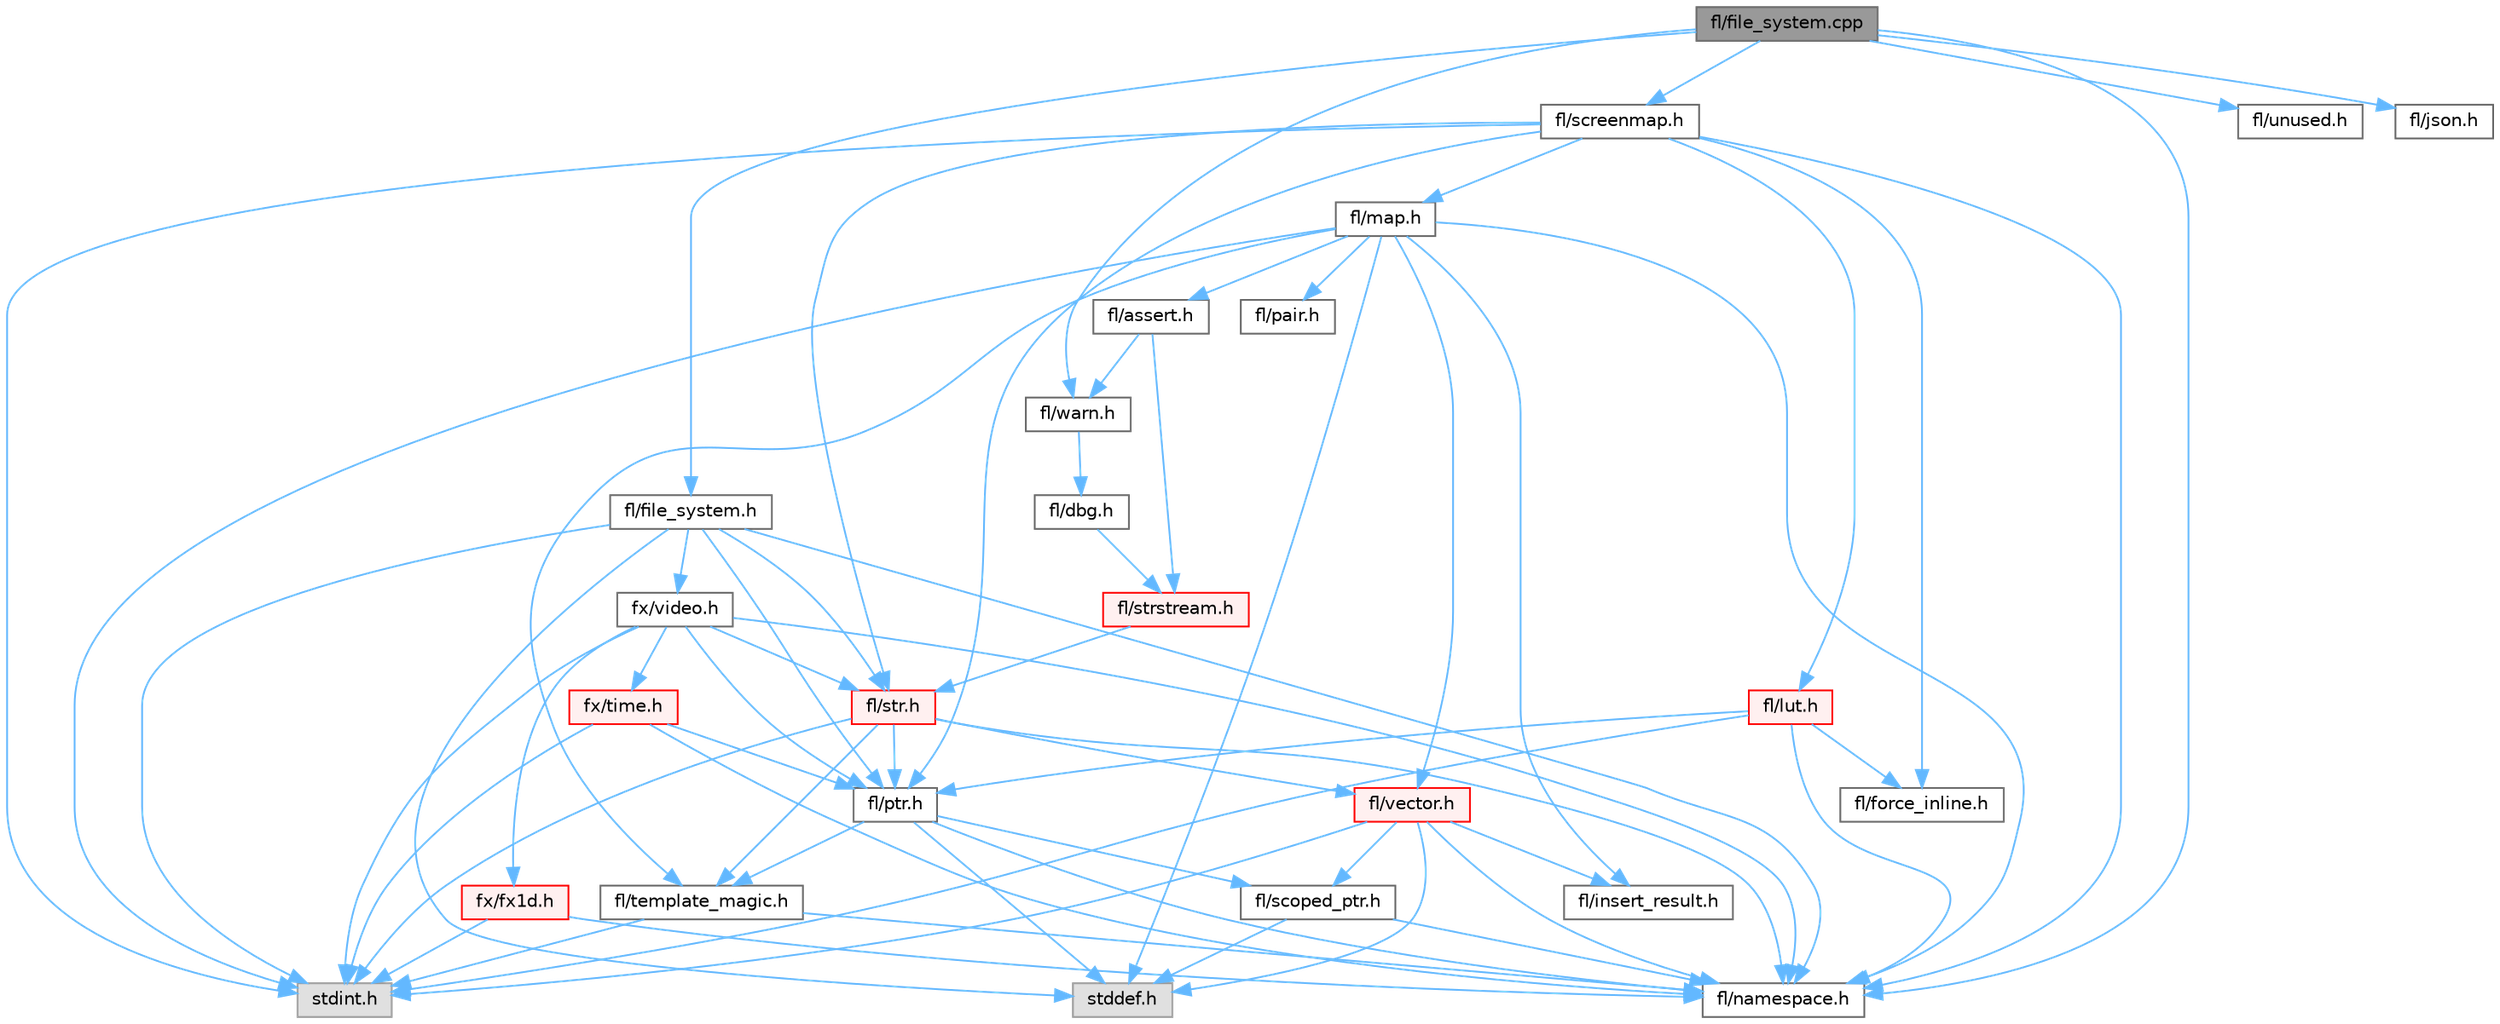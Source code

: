 digraph "fl/file_system.cpp"
{
 // INTERACTIVE_SVG=YES
 // LATEX_PDF_SIZE
  bgcolor="transparent";
  edge [fontname=Helvetica,fontsize=10,labelfontname=Helvetica,labelfontsize=10];
  node [fontname=Helvetica,fontsize=10,shape=box,height=0.2,width=0.4];
  Node1 [id="Node000001",label="fl/file_system.cpp",height=0.2,width=0.4,color="gray40", fillcolor="grey60", style="filled", fontcolor="black",tooltip=" "];
  Node1 -> Node2 [id="edge1_Node000001_Node000002",color="steelblue1",style="solid",tooltip=" "];
  Node2 [id="Node000002",label="fl/file_system.h",height=0.2,width=0.4,color="grey40", fillcolor="white", style="filled",URL="$d9/d28/fl_2file__system_8h.html",tooltip=" "];
  Node2 -> Node3 [id="edge2_Node000002_Node000003",color="steelblue1",style="solid",tooltip=" "];
  Node3 [id="Node000003",label="stdint.h",height=0.2,width=0.4,color="grey60", fillcolor="#E0E0E0", style="filled",tooltip=" "];
  Node2 -> Node4 [id="edge3_Node000002_Node000004",color="steelblue1",style="solid",tooltip=" "];
  Node4 [id="Node000004",label="stddef.h",height=0.2,width=0.4,color="grey60", fillcolor="#E0E0E0", style="filled",tooltip=" "];
  Node2 -> Node5 [id="edge4_Node000002_Node000005",color="steelblue1",style="solid",tooltip=" "];
  Node5 [id="Node000005",label="fl/namespace.h",height=0.2,width=0.4,color="grey40", fillcolor="white", style="filled",URL="$df/d2a/namespace_8h.html",tooltip="Implements the FastLED namespace macros."];
  Node2 -> Node6 [id="edge5_Node000002_Node000006",color="steelblue1",style="solid",tooltip=" "];
  Node6 [id="Node000006",label="fl/ptr.h",height=0.2,width=0.4,color="grey40", fillcolor="white", style="filled",URL="$d7/df1/fl_2ptr_8h.html",tooltip=" "];
  Node6 -> Node4 [id="edge6_Node000006_Node000004",color="steelblue1",style="solid",tooltip=" "];
  Node6 -> Node5 [id="edge7_Node000006_Node000005",color="steelblue1",style="solid",tooltip=" "];
  Node6 -> Node7 [id="edge8_Node000006_Node000007",color="steelblue1",style="solid",tooltip=" "];
  Node7 [id="Node000007",label="fl/scoped_ptr.h",height=0.2,width=0.4,color="grey40", fillcolor="white", style="filled",URL="$df/d28/fl_2scoped__ptr_8h.html",tooltip=" "];
  Node7 -> Node4 [id="edge9_Node000007_Node000004",color="steelblue1",style="solid",tooltip=" "];
  Node7 -> Node5 [id="edge10_Node000007_Node000005",color="steelblue1",style="solid",tooltip=" "];
  Node6 -> Node8 [id="edge11_Node000006_Node000008",color="steelblue1",style="solid",tooltip=" "];
  Node8 [id="Node000008",label="fl/template_magic.h",height=0.2,width=0.4,color="grey40", fillcolor="white", style="filled",URL="$d8/d0c/template__magic_8h.html",tooltip=" "];
  Node8 -> Node3 [id="edge12_Node000008_Node000003",color="steelblue1",style="solid",tooltip=" "];
  Node8 -> Node5 [id="edge13_Node000008_Node000005",color="steelblue1",style="solid",tooltip=" "];
  Node2 -> Node9 [id="edge14_Node000002_Node000009",color="steelblue1",style="solid",tooltip=" "];
  Node9 [id="Node000009",label="fx/video.h",height=0.2,width=0.4,color="grey40", fillcolor="white", style="filled",URL="$dd/d78/video_8h.html",tooltip=" "];
  Node9 -> Node3 [id="edge15_Node000009_Node000003",color="steelblue1",style="solid",tooltip=" "];
  Node9 -> Node5 [id="edge16_Node000009_Node000005",color="steelblue1",style="solid",tooltip=" "];
  Node9 -> Node6 [id="edge17_Node000009_Node000006",color="steelblue1",style="solid",tooltip=" "];
  Node9 -> Node10 [id="edge18_Node000009_Node000010",color="steelblue1",style="solid",tooltip=" "];
  Node10 [id="Node000010",label="fx/fx1d.h",height=0.2,width=0.4,color="red", fillcolor="#FFF0F0", style="filled",URL="$da/d81/fx1d_8h.html",tooltip=" "];
  Node10 -> Node3 [id="edge19_Node000010_Node000003",color="steelblue1",style="solid",tooltip=" "];
  Node10 -> Node5 [id="edge20_Node000010_Node000005",color="steelblue1",style="solid",tooltip=" "];
  Node9 -> Node29 [id="edge21_Node000009_Node000029",color="steelblue1",style="solid",tooltip=" "];
  Node29 [id="Node000029",label="fx/time.h",height=0.2,width=0.4,color="red", fillcolor="#FFF0F0", style="filled",URL="$de/df7/time_8h.html",tooltip=" "];
  Node29 -> Node3 [id="edge22_Node000029_Node000003",color="steelblue1",style="solid",tooltip=" "];
  Node29 -> Node6 [id="edge23_Node000029_Node000006",color="steelblue1",style="solid",tooltip=" "];
  Node29 -> Node5 [id="edge24_Node000029_Node000005",color="steelblue1",style="solid",tooltip=" "];
  Node9 -> Node23 [id="edge25_Node000009_Node000023",color="steelblue1",style="solid",tooltip=" "];
  Node23 [id="Node000023",label="fl/str.h",height=0.2,width=0.4,color="red", fillcolor="#FFF0F0", style="filled",URL="$dc/d0e/fl_2str_8h.html",tooltip=" "];
  Node23 -> Node3 [id="edge26_Node000023_Node000003",color="steelblue1",style="solid",tooltip=" "];
  Node23 -> Node6 [id="edge27_Node000023_Node000006",color="steelblue1",style="solid",tooltip=" "];
  Node23 -> Node8 [id="edge28_Node000023_Node000008",color="steelblue1",style="solid",tooltip=" "];
  Node23 -> Node24 [id="edge29_Node000023_Node000024",color="steelblue1",style="solid",tooltip=" "];
  Node24 [id="Node000024",label="fl/vector.h",height=0.2,width=0.4,color="red", fillcolor="#FFF0F0", style="filled",URL="$d6/d68/vector_8h.html",tooltip=" "];
  Node24 -> Node3 [id="edge30_Node000024_Node000003",color="steelblue1",style="solid",tooltip=" "];
  Node24 -> Node4 [id="edge31_Node000024_Node000004",color="steelblue1",style="solid",tooltip=" "];
  Node24 -> Node5 [id="edge32_Node000024_Node000005",color="steelblue1",style="solid",tooltip=" "];
  Node24 -> Node7 [id="edge33_Node000024_Node000007",color="steelblue1",style="solid",tooltip=" "];
  Node24 -> Node26 [id="edge34_Node000024_Node000026",color="steelblue1",style="solid",tooltip=" "];
  Node26 [id="Node000026",label="fl/insert_result.h",height=0.2,width=0.4,color="grey40", fillcolor="white", style="filled",URL="$d1/d22/insert__result_8h.html",tooltip=" "];
  Node23 -> Node5 [id="edge35_Node000023_Node000005",color="steelblue1",style="solid",tooltip=" "];
  Node2 -> Node23 [id="edge36_Node000002_Node000023",color="steelblue1",style="solid",tooltip=" "];
  Node1 -> Node31 [id="edge37_Node000001_Node000031",color="steelblue1",style="solid",tooltip=" "];
  Node31 [id="Node000031",label="fl/warn.h",height=0.2,width=0.4,color="grey40", fillcolor="white", style="filled",URL="$de/d77/warn_8h.html",tooltip=" "];
  Node31 -> Node32 [id="edge38_Node000031_Node000032",color="steelblue1",style="solid",tooltip=" "];
  Node32 [id="Node000032",label="fl/dbg.h",height=0.2,width=0.4,color="grey40", fillcolor="white", style="filled",URL="$d6/d01/dbg_8h.html",tooltip=" "];
  Node32 -> Node33 [id="edge39_Node000032_Node000033",color="steelblue1",style="solid",tooltip=" "];
  Node33 [id="Node000033",label="fl/strstream.h",height=0.2,width=0.4,color="red", fillcolor="#FFF0F0", style="filled",URL="$d8/d00/strstream_8h.html",tooltip=" "];
  Node33 -> Node23 [id="edge40_Node000033_Node000023",color="steelblue1",style="solid",tooltip=" "];
  Node1 -> Node28 [id="edge41_Node000001_Node000028",color="steelblue1",style="solid",tooltip=" "];
  Node28 [id="Node000028",label="fl/unused.h",height=0.2,width=0.4,color="grey40", fillcolor="white", style="filled",URL="$d8/d4b/unused_8h.html",tooltip=" "];
  Node1 -> Node5 [id="edge42_Node000001_Node000005",color="steelblue1",style="solid",tooltip=" "];
  Node1 -> Node34 [id="edge43_Node000001_Node000034",color="steelblue1",style="solid",tooltip=" "];
  Node34 [id="Node000034",label="fl/json.h",height=0.2,width=0.4,color="grey40", fillcolor="white", style="filled",URL="$d7/d91/fl_2json_8h.html",tooltip=" "];
  Node1 -> Node35 [id="edge44_Node000001_Node000035",color="steelblue1",style="solid",tooltip=" "];
  Node35 [id="Node000035",label="fl/screenmap.h",height=0.2,width=0.4,color="grey40", fillcolor="white", style="filled",URL="$d7/d0d/fl_2screenmap_8h.html",tooltip=" "];
  Node35 -> Node3 [id="edge45_Node000035_Node000003",color="steelblue1",style="solid",tooltip=" "];
  Node35 -> Node13 [id="edge46_Node000035_Node000013",color="steelblue1",style="solid",tooltip=" "];
  Node13 [id="Node000013",label="fl/force_inline.h",height=0.2,width=0.4,color="grey40", fillcolor="white", style="filled",URL="$d8/d2d/fl_2force__inline_8h.html",tooltip=" "];
  Node35 -> Node14 [id="edge47_Node000035_Node000014",color="steelblue1",style="solid",tooltip=" "];
  Node14 [id="Node000014",label="fl/lut.h",height=0.2,width=0.4,color="red", fillcolor="#FFF0F0", style="filled",URL="$d3/db6/fl_2lut_8h.html",tooltip=" "];
  Node14 -> Node3 [id="edge48_Node000014_Node000003",color="steelblue1",style="solid",tooltip=" "];
  Node14 -> Node6 [id="edge49_Node000014_Node000006",color="steelblue1",style="solid",tooltip=" "];
  Node14 -> Node13 [id="edge50_Node000014_Node000013",color="steelblue1",style="solid",tooltip=" "];
  Node14 -> Node5 [id="edge51_Node000014_Node000005",color="steelblue1",style="solid",tooltip=" "];
  Node35 -> Node6 [id="edge52_Node000035_Node000006",color="steelblue1",style="solid",tooltip=" "];
  Node35 -> Node36 [id="edge53_Node000035_Node000036",color="steelblue1",style="solid",tooltip=" "];
  Node36 [id="Node000036",label="fl/map.h",height=0.2,width=0.4,color="grey40", fillcolor="white", style="filled",URL="$dc/db7/map_8h.html",tooltip=" "];
  Node36 -> Node3 [id="edge54_Node000036_Node000003",color="steelblue1",style="solid",tooltip=" "];
  Node36 -> Node4 [id="edge55_Node000036_Node000004",color="steelblue1",style="solid",tooltip=" "];
  Node36 -> Node5 [id="edge56_Node000036_Node000005",color="steelblue1",style="solid",tooltip=" "];
  Node36 -> Node24 [id="edge57_Node000036_Node000024",color="steelblue1",style="solid",tooltip=" "];
  Node36 -> Node8 [id="edge58_Node000036_Node000008",color="steelblue1",style="solid",tooltip=" "];
  Node36 -> Node26 [id="edge59_Node000036_Node000026",color="steelblue1",style="solid",tooltip=" "];
  Node36 -> Node37 [id="edge60_Node000036_Node000037",color="steelblue1",style="solid",tooltip=" "];
  Node37 [id="Node000037",label="fl/pair.h",height=0.2,width=0.4,color="grey40", fillcolor="white", style="filled",URL="$d3/d41/pair_8h.html",tooltip=" "];
  Node36 -> Node38 [id="edge61_Node000036_Node000038",color="steelblue1",style="solid",tooltip=" "];
  Node38 [id="Node000038",label="fl/assert.h",height=0.2,width=0.4,color="grey40", fillcolor="white", style="filled",URL="$dc/da7/assert_8h.html",tooltip=" "];
  Node38 -> Node31 [id="edge62_Node000038_Node000031",color="steelblue1",style="solid",tooltip=" "];
  Node38 -> Node33 [id="edge63_Node000038_Node000033",color="steelblue1",style="solid",tooltip=" "];
  Node35 -> Node23 [id="edge64_Node000035_Node000023",color="steelblue1",style="solid",tooltip=" "];
  Node35 -> Node5 [id="edge65_Node000035_Node000005",color="steelblue1",style="solid",tooltip=" "];
}
